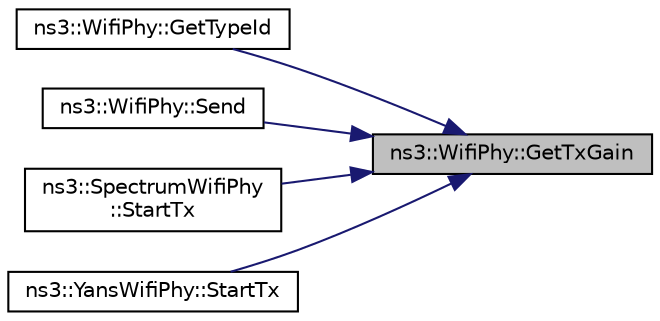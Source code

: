 digraph "ns3::WifiPhy::GetTxGain"
{
 // LATEX_PDF_SIZE
  edge [fontname="Helvetica",fontsize="10",labelfontname="Helvetica",labelfontsize="10"];
  node [fontname="Helvetica",fontsize="10",shape=record];
  rankdir="RL";
  Node1 [label="ns3::WifiPhy::GetTxGain",height=0.2,width=0.4,color="black", fillcolor="grey75", style="filled", fontcolor="black",tooltip="Return the transmission gain (dB)."];
  Node1 -> Node2 [dir="back",color="midnightblue",fontsize="10",style="solid",fontname="Helvetica"];
  Node2 [label="ns3::WifiPhy::GetTypeId",height=0.2,width=0.4,color="black", fillcolor="white", style="filled",URL="$classns3_1_1_wifi_phy.html#a6ac379a25b68f6a8d72da740b58e0271",tooltip="Get the type ID."];
  Node1 -> Node3 [dir="back",color="midnightblue",fontsize="10",style="solid",fontname="Helvetica"];
  Node3 [label="ns3::WifiPhy::Send",height=0.2,width=0.4,color="black", fillcolor="white", style="filled",URL="$classns3_1_1_wifi_phy.html#ae2f35b3d040230efc25a13d51a6a141f",tooltip=" "];
  Node1 -> Node4 [dir="back",color="midnightblue",fontsize="10",style="solid",fontname="Helvetica"];
  Node4 [label="ns3::SpectrumWifiPhy\l::StartTx",height=0.2,width=0.4,color="black", fillcolor="white", style="filled",URL="$classns3_1_1_spectrum_wifi_phy.html#a2506b7651bed80b5db10843389bab297",tooltip=" "];
  Node1 -> Node5 [dir="back",color="midnightblue",fontsize="10",style="solid",fontname="Helvetica"];
  Node5 [label="ns3::YansWifiPhy::StartTx",height=0.2,width=0.4,color="black", fillcolor="white", style="filled",URL="$classns3_1_1_yans_wifi_phy.html#a6d4653d4aaa56a3bbca93d9c7b2b7e46",tooltip=" "];
}
